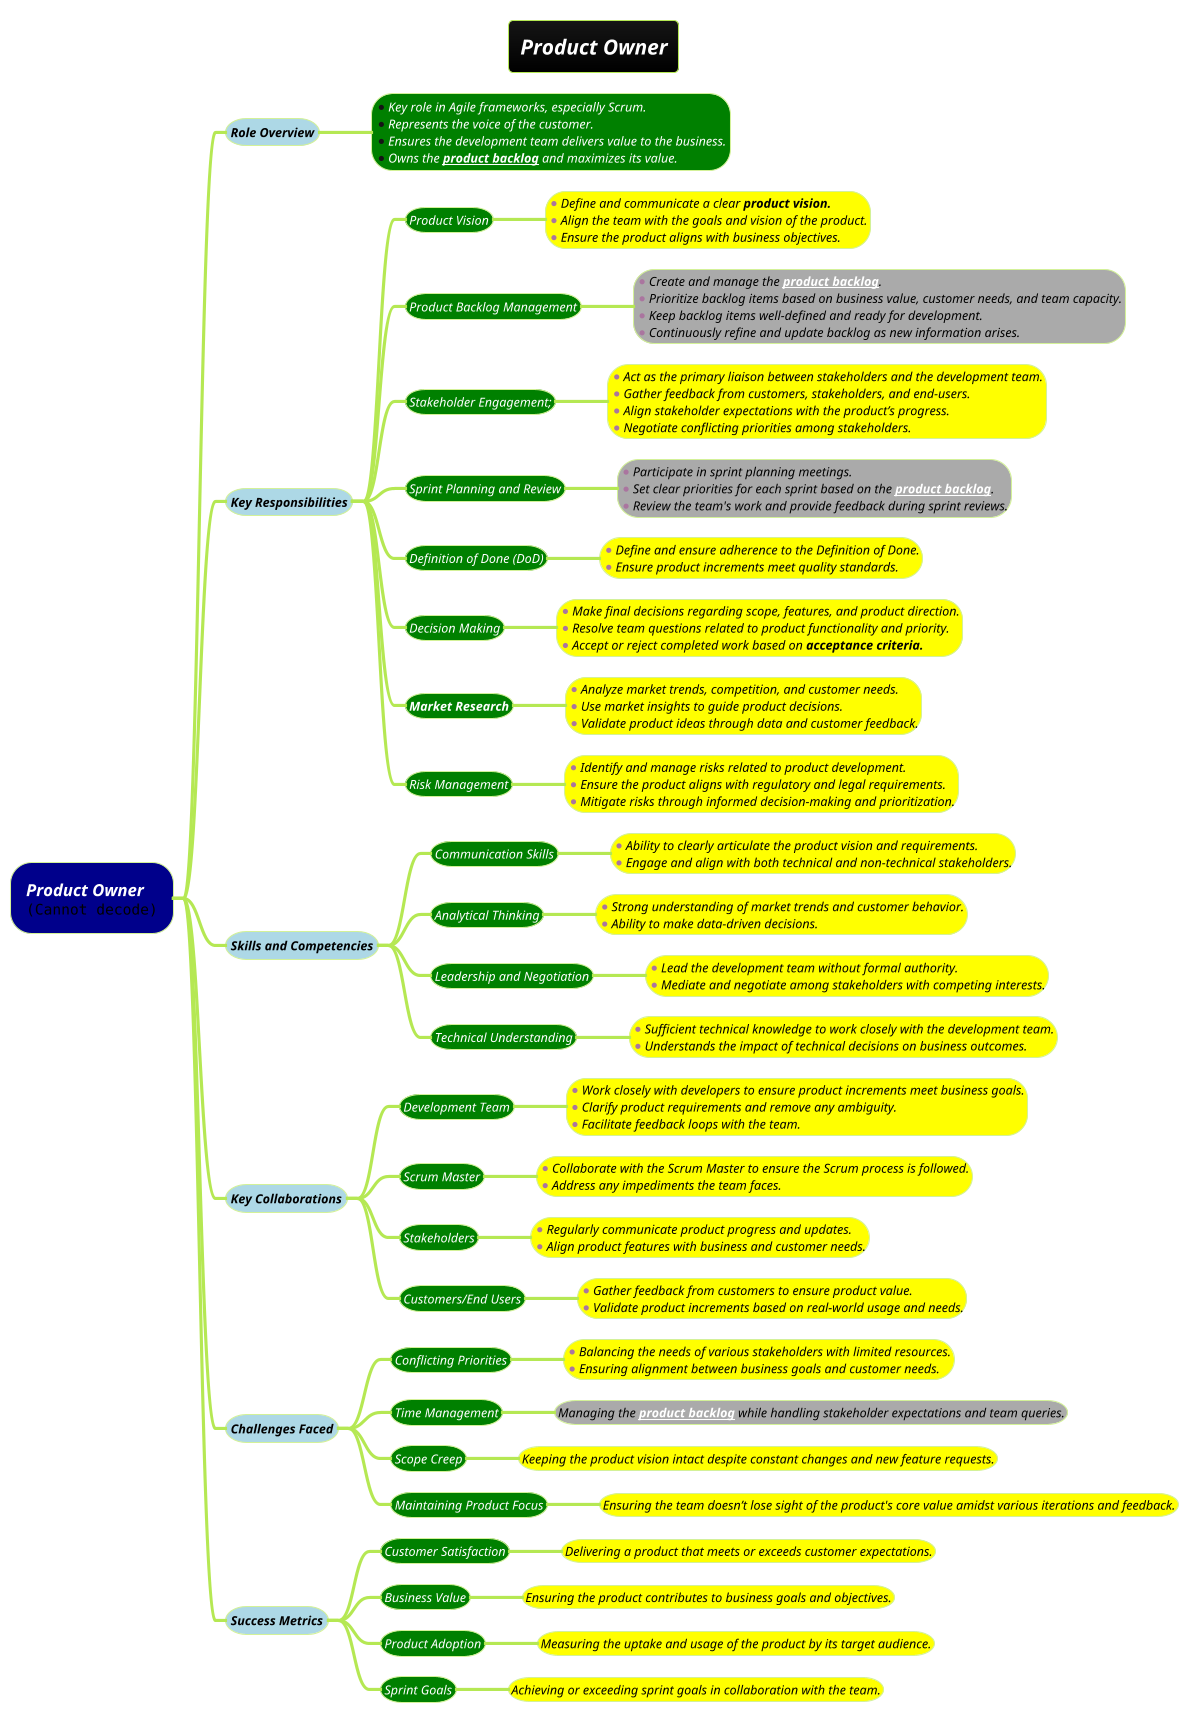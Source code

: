 @startmindmap
!theme hacker

title <i><color #white>Product Owner

*[#darkblue] <i><color #white>Product Owner\n<img:images/img_447.png>
**[#lightblue] <i><color #black><size:12>Role Overview
***[#green]:*<i><color #white><size:12>Key role in Agile frameworks, especially Scrum.
*<i><color #white><size:12>Represents the voice of the customer.
*<i><color #white><size:12>Ensures the development team delivers value to the business.
*<i><color #white><size:12>Owns the **[[docs/3-programming-languages/Venkat-Subramaniam/images/img_447.png product backlog]]** and maximizes its value.;

**[#lightblue] <i><color #black><size:12>Key Responsibilities
***[#green] <i><color #white><size:12>Product Vision
****[#yellow]:*<i><color #black><size:12>Define and communicate a clear <b>product vision.
*<i><color #black><size:12>Align the team with the goals and vision of the product.
*<i><color #black><size:12>Ensure the product aligns with business objectives.;
***[#green] <i><color #white><size:12>Product Backlog Management
****[#a]:*<i><color #black><size:12>Create and manage the **[[docs/3-programming-languages/Venkat-Subramaniam/images/img_447.png product backlog]]**.
*<i><color #black><size:12>Prioritize backlog items based on business value, customer needs, and team capacity.
*<i><color #black><size:12>Keep backlog items well-defined and ready for development.
*<i><color #black><size:12>Continuously refine and update backlog as new information arises.;

***[#green] <i><color #white><size:12>Stakeholder Engagement;
****[#yellow]:*<i><color #black><size:12>Act as the primary liaison between stakeholders and the development team.
*<i><color #black><size:12>Gather feedback from customers, stakeholders, and end-users.
*<i><color #black><size:12>Align stakeholder expectations with the product’s progress.
*<i><color #black><size:12>Negotiate conflicting priorities among stakeholders.;

***[#green] <i><color #white><size:12>Sprint Planning and Review
****[#a]:*<i><color #black><size:12>Participate in sprint planning meetings.
*<i><color #black><size:12>Set clear priorities for each sprint based on the **[[docs/3-programming-languages/Venkat-Subramaniam/images/img_447.png product backlog]]**.
*<i><color #black><size:12>Review the team's work and provide feedback during sprint reviews.;

***[#green] <i><color #white><size:12>Definition of Done (DoD)
****[#yellow]:*<i><color #black><size:12>Define and ensure adherence to the Definition of Done.
*<i><color #black><size:12>Ensure product increments meet quality standards.;

***[#green] <i><color #white><size:12>Decision Making
****[#yellow]:*<i><color #black><size:12>Make final decisions regarding scope, features, and product direction.
*<i><color #black><size:12>Resolve team questions related to product functionality and priority.
*<i><color #black><size:12>Accept or reject completed work based on <b>acceptance criteria.;

***[#green] <i><color #white><size:12><b>Market Research
****[#yellow]:*<i><color #black><size:12>Analyze market trends, competition, and customer needs.
*<i><color #black><size:12>Use market insights to guide product decisions.
*<i><color #black><size:12>Validate product ideas through data and customer feedback.;

***[#green] <i><color #white><size:12>Risk Management
****[#yellow]:*<i><color #black><size:12>Identify and manage risks related to product development.
*<i><color #black><size:12>Ensure the product aligns with regulatory and legal requirements.
*<i><color #black><size:12>Mitigate risks through informed decision-making and prioritization.;

**[#lightblue] <i><color #black><size:12>Skills and Competencies
***[#green] <i><color #white><size:12>Communication Skills
****[#yellow]:*<i><color #black><size:12>Ability to clearly articulate the product vision and requirements.
*<i><color #black><size:12>Engage and align with both technical and non-technical stakeholders.;

***[#green] <i><color #white><size:12>Analytical Thinking
****[#yellow]:*<i><color #black><size:12>Strong understanding of market trends and customer behavior.
*<i><color #black><size:12>Ability to make data-driven decisions.;

***[#green] <i><color #white><size:12>Leadership and Negotiation
****[#yellow]:*<i><color #black><size:12>Lead the development team without formal authority.
*<i><color #black><size:12>Mediate and negotiate among stakeholders with competing interests.;

***[#green] <i><color #white><size:12>Technical Understanding
****[#yellow]:*<i><color #black><size:12>Sufficient technical knowledge to work closely with the development team.
*<i><color #black><size:12>Understands the impact of technical decisions on business outcomes.;

**[#lightblue] <i><color #black><size:12>Key Collaborations
***[#green] <i><color #white><size:12>Development Team
****[#yellow]:*<i><color #black><size:12>Work closely with developers to ensure product increments meet business goals.
*<i><color #black><size:12>Clarify product requirements and remove any ambiguity.
*<i><color #black><size:12>Facilitate feedback loops with the team.;

***[#green] <i><color #white><size:12>Scrum Master
****[#yellow]:*<i><color #black><size:12>Collaborate with the Scrum Master to ensure the Scrum process is followed.
*<i><color #black><size:12>Address any impediments the team faces.;

***[#green] <i><color #white><size:12>Stakeholders
****[#yellow]:*<i><color #black><size:12>Regularly communicate product progress and updates.
*<i><color #black><size:12>Align product features with business and customer needs.;

***[#green] <i><color #white><size:12>Customers/End Users
****[#yellow]:*<i><color #black><size:12>Gather feedback from customers to ensure product value.
*<i><color #black><size:12>Validate product increments based on real-world usage and needs.;

**[#lightblue] <i><color #black><size:12>Challenges Faced
***[#green] <i><color #white><size:12>Conflicting Priorities
****[#yellow]:*<i><color #black><size:12>Balancing the needs of various stakeholders with limited resources.
*<i><color #black><size:12>Ensuring alignment between business goals and customer needs.;

***[#green] <i><color #white><size:12>Time Management
****[#a] <i><color #black><size:12>Managing the **[[docs/3-programming-languages/Venkat-Subramaniam/images/img_447.png product backlog]]** while handling stakeholder expectations and team queries.
***[#green] <i><color #white><size:12>Scope Creep
****[#yellow] <i><color #black><size:12>Keeping the product vision intact despite constant changes and new feature requests.
***[#green] <i><color #white><size:12>Maintaining Product Focus
****[#yellow] <i><color #black><size:12>Ensuring the team doesn’t lose sight of the product's core value amidst various iterations and feedback.

**[#lightblue] <i><color #black><size:12>Success Metrics
***[#green] <i><color #white><size:12>Customer Satisfaction
****[#yellow] <i><color #black><size:12>Delivering a product that meets or exceeds customer expectations.
***[#green] <i><color #white><size:12>Business Value
****[#yellow] <i><color #black><size:12>Ensuring the product contributes to business goals and objectives.
***[#green] <i><color #white><size:12>Product Adoption
****[#yellow] <i><color #black><size:12>Measuring the uptake and usage of the product by its target audience.
***[#green] <i><color #white><size:12>Sprint Goals
****[#yellow] <i><color #black><size:12>Achieving or exceeding sprint goals in collaboration with the team.

@endmindmap
